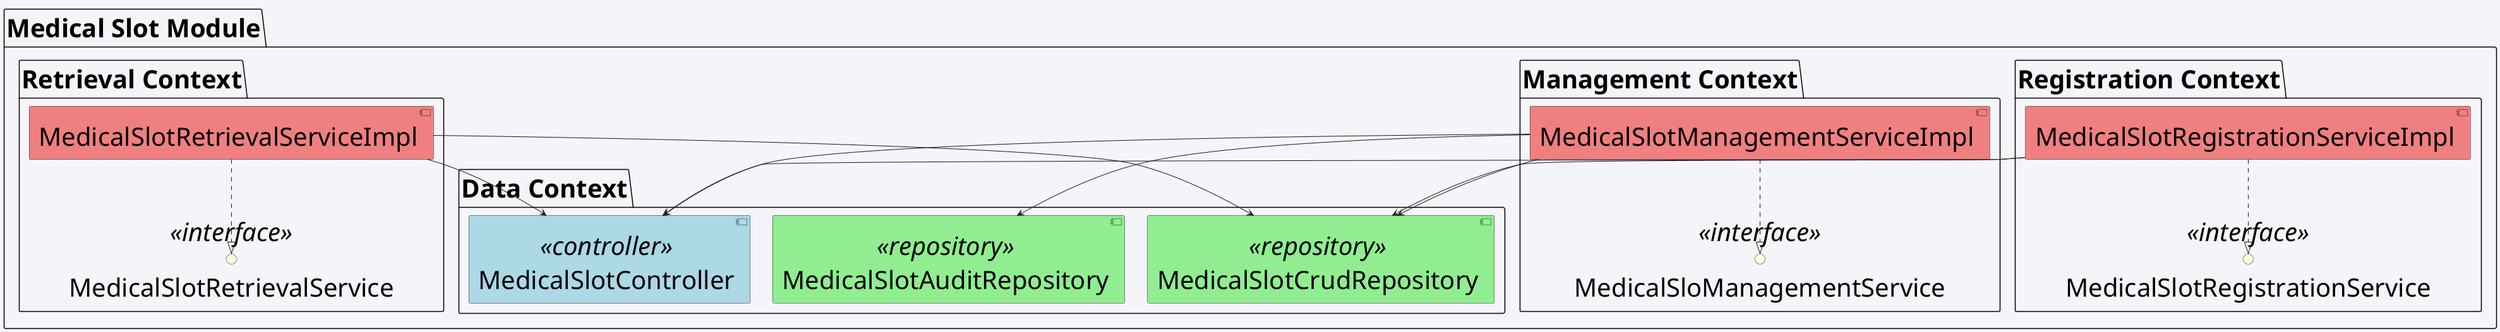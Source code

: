 @startuml

skinparam backgroundColor #f4f4f9
skinparam componentStyle uml2
skinparam defaultFontSize 40

package "Medical Slot Module" {

    package "Data Context" {
        component MedicalSlotController <<controller>> #LightBlue
        component MedicalSlotCrudRepository <<repository>> #LightGreen
        component MedicalSlotAuditRepository <<repository>> #LightGreen
    }

    package "Registration Context" {
        interface MedicalSlotRegistrationService <<interface>> #LightYellow
        component MedicalSlotRegistrationServiceImpl #LightCoral

        MedicalSlotRegistrationServiceImpl ..|> MedicalSlotRegistrationService
        MedicalSlotRegistrationServiceImpl --> MedicalSlotCrudRepository
        MedicalSlotRegistrationServiceImpl --> MedicalSlotController
    }

    package "Management Context" {
        interface MedicalSloManagementService <<interface>> #LightYellow
        component MedicalSlotManagementServiceImpl #LightCoral

        MedicalSlotManagementServiceImpl ..|> MedicalSloManagementService
        MedicalSlotManagementServiceImpl --> MedicalSlotCrudRepository
        MedicalSlotManagementServiceImpl --> MedicalSlotAuditRepository
        MedicalSlotManagementServiceImpl --> MedicalSlotController
    }

    package "Retrieval Context" {
        interface MedicalSlotRetrievalService <<interface>> #LightYellow
        component MedicalSlotRetrievalServiceImpl #LightCoral

        MedicalSlotRetrievalServiceImpl ..|> MedicalSlotRetrievalService
        MedicalSlotRetrievalServiceImpl --> MedicalSlotCrudRepository
        MedicalSlotRetrievalServiceImpl --> MedicalSlotController
    }

}

@enduml